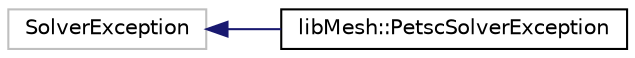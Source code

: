 digraph "类继承关系图"
{
 // INTERACTIVE_SVG=YES
  edge [fontname="Helvetica",fontsize="10",labelfontname="Helvetica",labelfontsize="10"];
  node [fontname="Helvetica",fontsize="10",shape=record];
  rankdir="LR";
  Node1 [label="SolverException",height=0.2,width=0.4,color="grey75", fillcolor="white", style="filled"];
  Node1 -> Node2 [dir="back",color="midnightblue",fontsize="10",style="solid",fontname="Helvetica"];
  Node2 [label="libMesh::PetscSolverException",height=0.2,width=0.4,color="black", fillcolor="white", style="filled",URL="$classlibMesh_1_1PetscSolverException.html",tooltip="A specialization of the SolverException class for PETSc. "];
}
